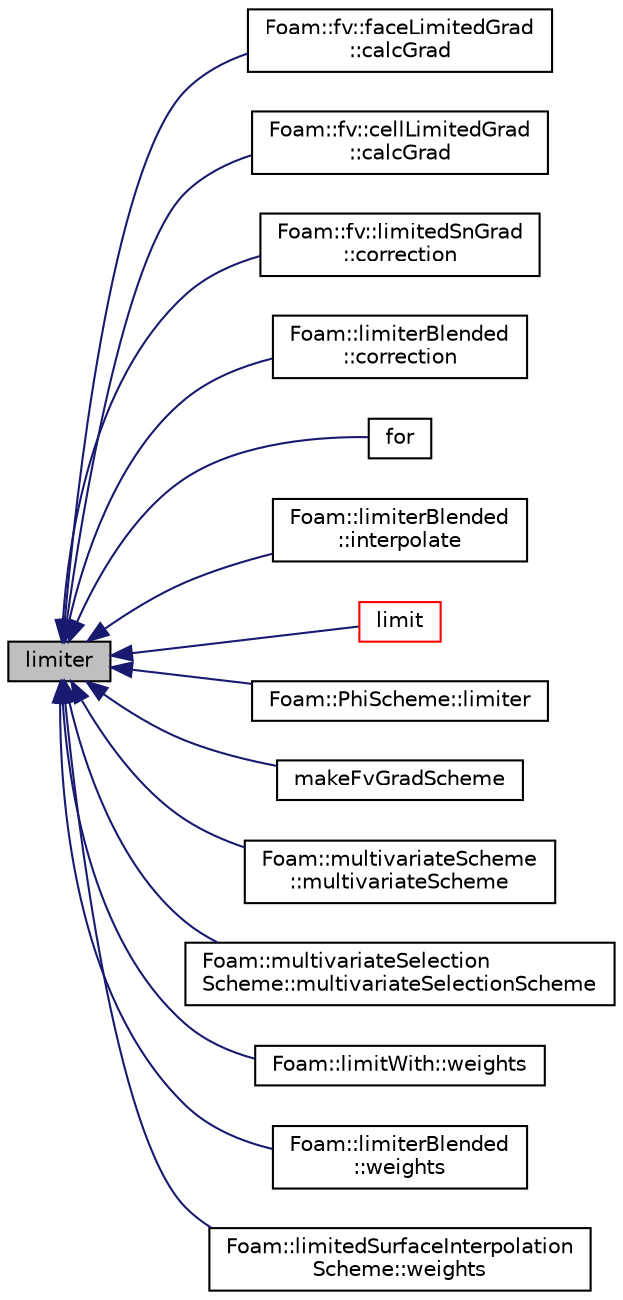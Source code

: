 digraph "limiter"
{
  bgcolor="transparent";
  edge [fontname="Helvetica",fontsize="10",labelfontname="Helvetica",labelfontsize="10"];
  node [fontname="Helvetica",fontsize="10",shape=record];
  rankdir="LR";
  Node1 [label="limiter",height=0.2,width=0.4,color="black", fillcolor="grey75", style="filled", fontcolor="black"];
  Node1 -> Node2 [dir="back",color="midnightblue",fontsize="10",style="solid",fontname="Helvetica"];
  Node2 [label="Foam::fv::faceLimitedGrad\l::calcGrad",height=0.2,width=0.4,color="black",URL="$a00726.html#ad8d9cb82461fad7624154d2e66528aa7"];
  Node1 -> Node3 [dir="back",color="midnightblue",fontsize="10",style="solid",fontname="Helvetica"];
  Node3 [label="Foam::fv::cellLimitedGrad\l::calcGrad",height=0.2,width=0.4,color="black",URL="$a00216.html#a9e6946d5c172823826c394cab9979f17"];
  Node1 -> Node4 [dir="back",color="midnightblue",fontsize="10",style="solid",fontname="Helvetica"];
  Node4 [label="Foam::fv::limitedSnGrad\l::correction",height=0.2,width=0.4,color="black",URL="$a01321.html#a3ca8452d8b2fad7ac66e2b8864f6e6ee",tooltip="Return the explicit correction to the limitedSnGrad. "];
  Node1 -> Node5 [dir="back",color="midnightblue",fontsize="10",style="solid",fontname="Helvetica"];
  Node5 [label="Foam::limiterBlended\l::correction",height=0.2,width=0.4,color="black",URL="$a01323.html#a575a424a2a3d61de0e8d6ad368b61be1",tooltip="Return the explicit correction to the face-interpolate. "];
  Node1 -> Node6 [dir="back",color="midnightblue",fontsize="10",style="solid",fontname="Helvetica"];
  Node6 [label="for",height=0.2,width=0.4,color="black",URL="$a03261.html#ae9610aff8f04c828f9db802f66a18f67"];
  Node1 -> Node7 [dir="back",color="midnightblue",fontsize="10",style="solid",fontname="Helvetica"];
  Node7 [label="Foam::limiterBlended\l::interpolate",height=0.2,width=0.4,color="black",URL="$a01323.html#a44c7ae31de9c47b8793d7c9de65dee19",tooltip="Return the face-interpolate of the given cell field. "];
  Node1 -> Node8 [dir="back",color="midnightblue",fontsize="10",style="solid",fontname="Helvetica"];
  Node8 [label="limit",height=0.2,width=0.4,color="red",URL="$a10783.html#a286baa687ab158265b59310619c281b4"];
  Node1 -> Node9 [dir="back",color="midnightblue",fontsize="10",style="solid",fontname="Helvetica"];
  Node9 [label="Foam::PhiScheme::limiter",height=0.2,width=0.4,color="black",URL="$a01849.html#aad9e018b93b59932a398c0826c5cef86",tooltip="Return the interpolation weighting factors. "];
  Node1 -> Node10 [dir="back",color="midnightblue",fontsize="10",style="solid",fontname="Helvetica"];
  Node10 [label="makeFvGradScheme",height=0.2,width=0.4,color="black",URL="$a05747.html#a392ada9a48d078ac5e73a2b100268766"];
  Node1 -> Node11 [dir="back",color="midnightblue",fontsize="10",style="solid",fontname="Helvetica"];
  Node11 [label="Foam::multivariateScheme\l::multivariateScheme",height=0.2,width=0.4,color="black",URL="$a01561.html#a1df2075ff6df9ddb6b2bf9570e8905eb",tooltip="Construct for field, faceFlux and Istream. "];
  Node1 -> Node12 [dir="back",color="midnightblue",fontsize="10",style="solid",fontname="Helvetica"];
  Node12 [label="Foam::multivariateSelection\lScheme::multivariateSelectionScheme",height=0.2,width=0.4,color="black",URL="$a01562.html#a3f90d5fb2cb054bd811362c07ceb2019",tooltip="Construct for field, faceFlux and Istream. "];
  Node1 -> Node13 [dir="back",color="midnightblue",fontsize="10",style="solid",fontname="Helvetica"];
  Node13 [label="Foam::limitWith::weights",height=0.2,width=0.4,color="black",URL="$a01326.html#acaeaacfc63a1de4752ad8d5a34dce3b7",tooltip="Return the interpolation weighting factors. "];
  Node1 -> Node14 [dir="back",color="midnightblue",fontsize="10",style="solid",fontname="Helvetica"];
  Node14 [label="Foam::limiterBlended\l::weights",height=0.2,width=0.4,color="black",URL="$a01323.html#a845f807ae2621854059e313269e7895a",tooltip="Return the interpolation weighting factors. "];
  Node1 -> Node15 [dir="back",color="midnightblue",fontsize="10",style="solid",fontname="Helvetica"];
  Node15 [label="Foam::limitedSurfaceInterpolation\lScheme::weights",height=0.2,width=0.4,color="black",URL="$a01322.html#ac637ee33c9fd5485a5d1a35e5abd1ac0",tooltip="Return the interpolation weighting factors for the given field. "];
}
